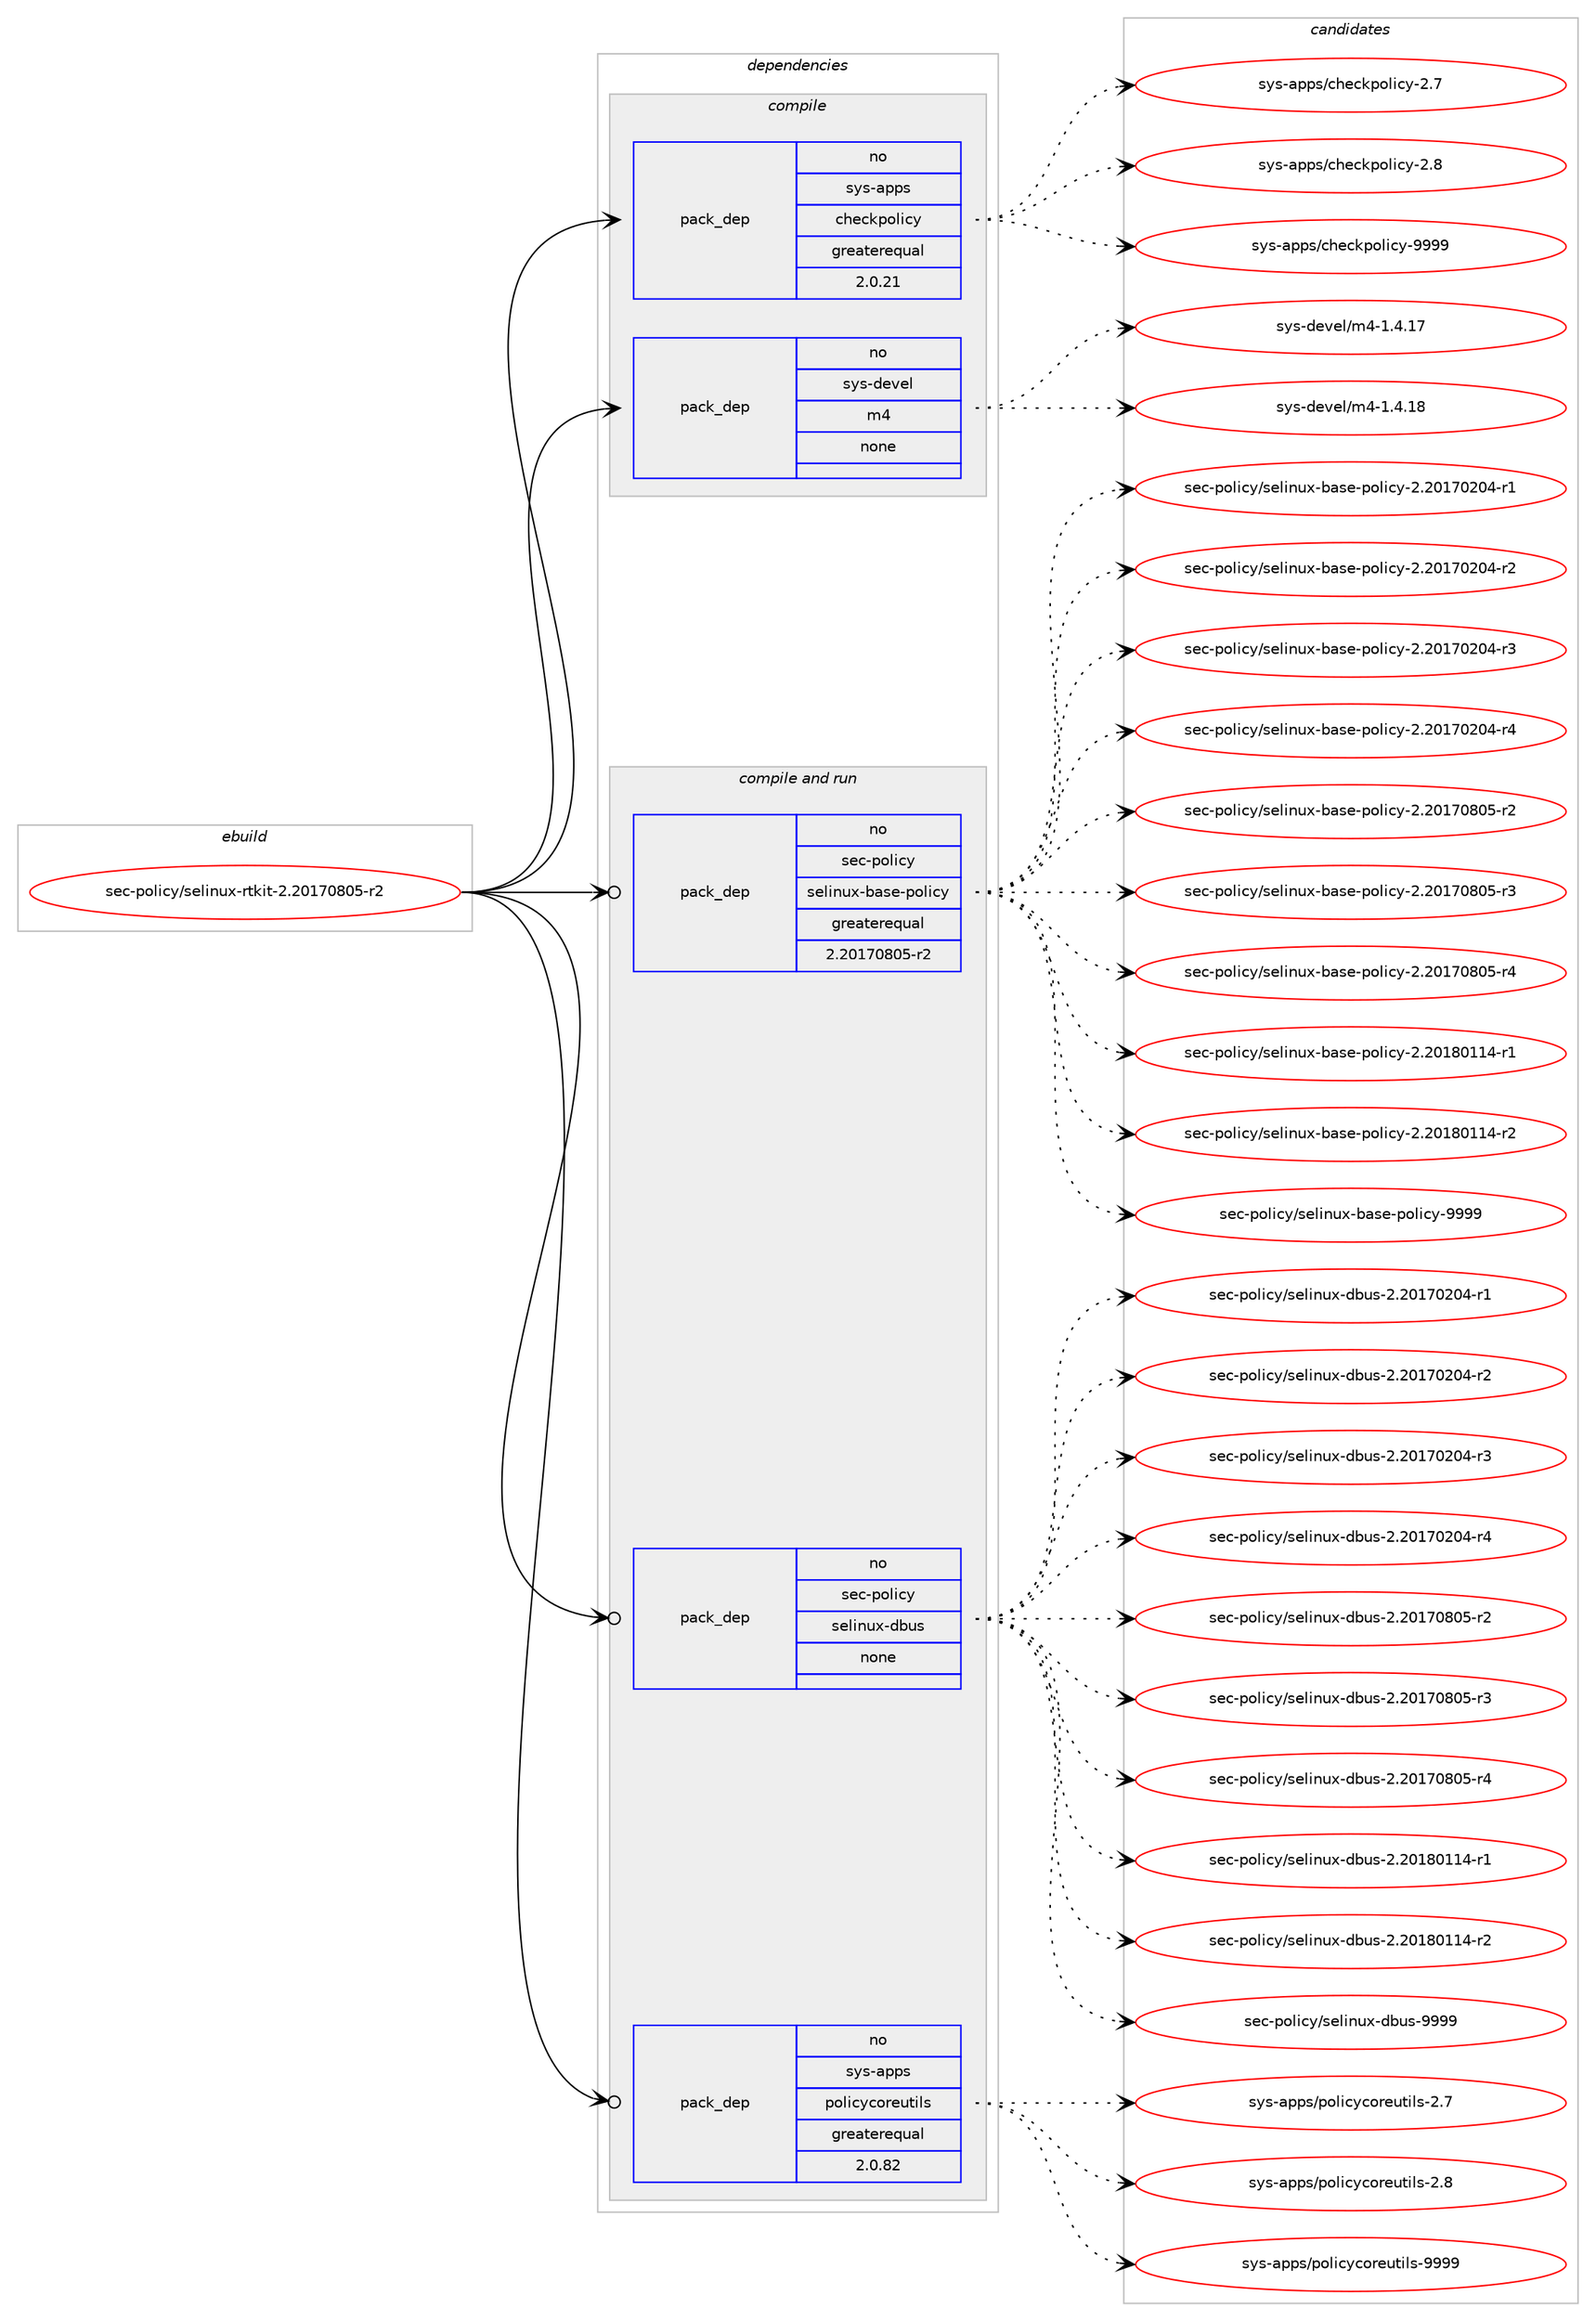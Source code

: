 digraph prolog {

# *************
# Graph options
# *************

newrank=true;
concentrate=true;
compound=true;
graph [rankdir=LR,fontname=Helvetica,fontsize=10,ranksep=1.5];#, ranksep=2.5, nodesep=0.2];
edge  [arrowhead=vee];
node  [fontname=Helvetica,fontsize=10];

# **********
# The ebuild
# **********

subgraph cluster_leftcol {
color=gray;
rank=same;
label=<<i>ebuild</i>>;
id [label="sec-policy/selinux-rtkit-2.20170805-r2", color=red, width=4, href="../sec-policy/selinux-rtkit-2.20170805-r2.svg"];
}

# ****************
# The dependencies
# ****************

subgraph cluster_midcol {
color=gray;
label=<<i>dependencies</i>>;
subgraph cluster_compile {
fillcolor="#eeeeee";
style=filled;
label=<<i>compile</i>>;
subgraph pack3363 {
dependency3605 [label=<<TABLE BORDER="0" CELLBORDER="1" CELLSPACING="0" CELLPADDING="4" WIDTH="220"><TR><TD ROWSPAN="6" CELLPADDING="30">pack_dep</TD></TR><TR><TD WIDTH="110">no</TD></TR><TR><TD>sys-apps</TD></TR><TR><TD>checkpolicy</TD></TR><TR><TD>greaterequal</TD></TR><TR><TD>2.0.21</TD></TR></TABLE>>, shape=none, color=blue];
}
id:e -> dependency3605:w [weight=20,style="solid",arrowhead="vee"];
subgraph pack3364 {
dependency3606 [label=<<TABLE BORDER="0" CELLBORDER="1" CELLSPACING="0" CELLPADDING="4" WIDTH="220"><TR><TD ROWSPAN="6" CELLPADDING="30">pack_dep</TD></TR><TR><TD WIDTH="110">no</TD></TR><TR><TD>sys-devel</TD></TR><TR><TD>m4</TD></TR><TR><TD>none</TD></TR><TR><TD></TD></TR></TABLE>>, shape=none, color=blue];
}
id:e -> dependency3606:w [weight=20,style="solid",arrowhead="vee"];
}
subgraph cluster_compileandrun {
fillcolor="#eeeeee";
style=filled;
label=<<i>compile and run</i>>;
subgraph pack3365 {
dependency3607 [label=<<TABLE BORDER="0" CELLBORDER="1" CELLSPACING="0" CELLPADDING="4" WIDTH="220"><TR><TD ROWSPAN="6" CELLPADDING="30">pack_dep</TD></TR><TR><TD WIDTH="110">no</TD></TR><TR><TD>sec-policy</TD></TR><TR><TD>selinux-base-policy</TD></TR><TR><TD>greaterequal</TD></TR><TR><TD>2.20170805-r2</TD></TR></TABLE>>, shape=none, color=blue];
}
id:e -> dependency3607:w [weight=20,style="solid",arrowhead="odotvee"];
subgraph pack3366 {
dependency3608 [label=<<TABLE BORDER="0" CELLBORDER="1" CELLSPACING="0" CELLPADDING="4" WIDTH="220"><TR><TD ROWSPAN="6" CELLPADDING="30">pack_dep</TD></TR><TR><TD WIDTH="110">no</TD></TR><TR><TD>sec-policy</TD></TR><TR><TD>selinux-dbus</TD></TR><TR><TD>none</TD></TR><TR><TD></TD></TR></TABLE>>, shape=none, color=blue];
}
id:e -> dependency3608:w [weight=20,style="solid",arrowhead="odotvee"];
subgraph pack3367 {
dependency3609 [label=<<TABLE BORDER="0" CELLBORDER="1" CELLSPACING="0" CELLPADDING="4" WIDTH="220"><TR><TD ROWSPAN="6" CELLPADDING="30">pack_dep</TD></TR><TR><TD WIDTH="110">no</TD></TR><TR><TD>sys-apps</TD></TR><TR><TD>policycoreutils</TD></TR><TR><TD>greaterequal</TD></TR><TR><TD>2.0.82</TD></TR></TABLE>>, shape=none, color=blue];
}
id:e -> dependency3609:w [weight=20,style="solid",arrowhead="odotvee"];
}
subgraph cluster_run {
fillcolor="#eeeeee";
style=filled;
label=<<i>run</i>>;
}
}

# **************
# The candidates
# **************

subgraph cluster_choices {
rank=same;
color=gray;
label=<<i>candidates</i>>;

subgraph choice3363 {
color=black;
nodesep=1;
choice11512111545971121121154799104101991071121111081059912145504655 [label="sys-apps/checkpolicy-2.7", color=red, width=4,href="../sys-apps/checkpolicy-2.7.svg"];
choice11512111545971121121154799104101991071121111081059912145504656 [label="sys-apps/checkpolicy-2.8", color=red, width=4,href="../sys-apps/checkpolicy-2.8.svg"];
choice1151211154597112112115479910410199107112111108105991214557575757 [label="sys-apps/checkpolicy-9999", color=red, width=4,href="../sys-apps/checkpolicy-9999.svg"];
dependency3605:e -> choice11512111545971121121154799104101991071121111081059912145504655:w [style=dotted,weight="100"];
dependency3605:e -> choice11512111545971121121154799104101991071121111081059912145504656:w [style=dotted,weight="100"];
dependency3605:e -> choice1151211154597112112115479910410199107112111108105991214557575757:w [style=dotted,weight="100"];
}
subgraph choice3364 {
color=black;
nodesep=1;
choice11512111545100101118101108471095245494652464955 [label="sys-devel/m4-1.4.17", color=red, width=4,href="../sys-devel/m4-1.4.17.svg"];
choice11512111545100101118101108471095245494652464956 [label="sys-devel/m4-1.4.18", color=red, width=4,href="../sys-devel/m4-1.4.18.svg"];
dependency3606:e -> choice11512111545100101118101108471095245494652464955:w [style=dotted,weight="100"];
dependency3606:e -> choice11512111545100101118101108471095245494652464956:w [style=dotted,weight="100"];
}
subgraph choice3365 {
color=black;
nodesep=1;
choice11510199451121111081059912147115101108105110117120459897115101451121111081059912145504650484955485048524511449 [label="sec-policy/selinux-base-policy-2.20170204-r1", color=red, width=4,href="../sec-policy/selinux-base-policy-2.20170204-r1.svg"];
choice11510199451121111081059912147115101108105110117120459897115101451121111081059912145504650484955485048524511450 [label="sec-policy/selinux-base-policy-2.20170204-r2", color=red, width=4,href="../sec-policy/selinux-base-policy-2.20170204-r2.svg"];
choice11510199451121111081059912147115101108105110117120459897115101451121111081059912145504650484955485048524511451 [label="sec-policy/selinux-base-policy-2.20170204-r3", color=red, width=4,href="../sec-policy/selinux-base-policy-2.20170204-r3.svg"];
choice11510199451121111081059912147115101108105110117120459897115101451121111081059912145504650484955485048524511452 [label="sec-policy/selinux-base-policy-2.20170204-r4", color=red, width=4,href="../sec-policy/selinux-base-policy-2.20170204-r4.svg"];
choice11510199451121111081059912147115101108105110117120459897115101451121111081059912145504650484955485648534511450 [label="sec-policy/selinux-base-policy-2.20170805-r2", color=red, width=4,href="../sec-policy/selinux-base-policy-2.20170805-r2.svg"];
choice11510199451121111081059912147115101108105110117120459897115101451121111081059912145504650484955485648534511451 [label="sec-policy/selinux-base-policy-2.20170805-r3", color=red, width=4,href="../sec-policy/selinux-base-policy-2.20170805-r3.svg"];
choice11510199451121111081059912147115101108105110117120459897115101451121111081059912145504650484955485648534511452 [label="sec-policy/selinux-base-policy-2.20170805-r4", color=red, width=4,href="../sec-policy/selinux-base-policy-2.20170805-r4.svg"];
choice11510199451121111081059912147115101108105110117120459897115101451121111081059912145504650484956484949524511449 [label="sec-policy/selinux-base-policy-2.20180114-r1", color=red, width=4,href="../sec-policy/selinux-base-policy-2.20180114-r1.svg"];
choice11510199451121111081059912147115101108105110117120459897115101451121111081059912145504650484956484949524511450 [label="sec-policy/selinux-base-policy-2.20180114-r2", color=red, width=4,href="../sec-policy/selinux-base-policy-2.20180114-r2.svg"];
choice1151019945112111108105991214711510110810511011712045989711510145112111108105991214557575757 [label="sec-policy/selinux-base-policy-9999", color=red, width=4,href="../sec-policy/selinux-base-policy-9999.svg"];
dependency3607:e -> choice11510199451121111081059912147115101108105110117120459897115101451121111081059912145504650484955485048524511449:w [style=dotted,weight="100"];
dependency3607:e -> choice11510199451121111081059912147115101108105110117120459897115101451121111081059912145504650484955485048524511450:w [style=dotted,weight="100"];
dependency3607:e -> choice11510199451121111081059912147115101108105110117120459897115101451121111081059912145504650484955485048524511451:w [style=dotted,weight="100"];
dependency3607:e -> choice11510199451121111081059912147115101108105110117120459897115101451121111081059912145504650484955485048524511452:w [style=dotted,weight="100"];
dependency3607:e -> choice11510199451121111081059912147115101108105110117120459897115101451121111081059912145504650484955485648534511450:w [style=dotted,weight="100"];
dependency3607:e -> choice11510199451121111081059912147115101108105110117120459897115101451121111081059912145504650484955485648534511451:w [style=dotted,weight="100"];
dependency3607:e -> choice11510199451121111081059912147115101108105110117120459897115101451121111081059912145504650484955485648534511452:w [style=dotted,weight="100"];
dependency3607:e -> choice11510199451121111081059912147115101108105110117120459897115101451121111081059912145504650484956484949524511449:w [style=dotted,weight="100"];
dependency3607:e -> choice11510199451121111081059912147115101108105110117120459897115101451121111081059912145504650484956484949524511450:w [style=dotted,weight="100"];
dependency3607:e -> choice1151019945112111108105991214711510110810511011712045989711510145112111108105991214557575757:w [style=dotted,weight="100"];
}
subgraph choice3366 {
color=black;
nodesep=1;
choice11510199451121111081059912147115101108105110117120451009811711545504650484955485048524511449 [label="sec-policy/selinux-dbus-2.20170204-r1", color=red, width=4,href="../sec-policy/selinux-dbus-2.20170204-r1.svg"];
choice11510199451121111081059912147115101108105110117120451009811711545504650484955485048524511450 [label="sec-policy/selinux-dbus-2.20170204-r2", color=red, width=4,href="../sec-policy/selinux-dbus-2.20170204-r2.svg"];
choice11510199451121111081059912147115101108105110117120451009811711545504650484955485048524511451 [label="sec-policy/selinux-dbus-2.20170204-r3", color=red, width=4,href="../sec-policy/selinux-dbus-2.20170204-r3.svg"];
choice11510199451121111081059912147115101108105110117120451009811711545504650484955485048524511452 [label="sec-policy/selinux-dbus-2.20170204-r4", color=red, width=4,href="../sec-policy/selinux-dbus-2.20170204-r4.svg"];
choice11510199451121111081059912147115101108105110117120451009811711545504650484955485648534511450 [label="sec-policy/selinux-dbus-2.20170805-r2", color=red, width=4,href="../sec-policy/selinux-dbus-2.20170805-r2.svg"];
choice11510199451121111081059912147115101108105110117120451009811711545504650484955485648534511451 [label="sec-policy/selinux-dbus-2.20170805-r3", color=red, width=4,href="../sec-policy/selinux-dbus-2.20170805-r3.svg"];
choice11510199451121111081059912147115101108105110117120451009811711545504650484955485648534511452 [label="sec-policy/selinux-dbus-2.20170805-r4", color=red, width=4,href="../sec-policy/selinux-dbus-2.20170805-r4.svg"];
choice11510199451121111081059912147115101108105110117120451009811711545504650484956484949524511449 [label="sec-policy/selinux-dbus-2.20180114-r1", color=red, width=4,href="../sec-policy/selinux-dbus-2.20180114-r1.svg"];
choice11510199451121111081059912147115101108105110117120451009811711545504650484956484949524511450 [label="sec-policy/selinux-dbus-2.20180114-r2", color=red, width=4,href="../sec-policy/selinux-dbus-2.20180114-r2.svg"];
choice1151019945112111108105991214711510110810511011712045100981171154557575757 [label="sec-policy/selinux-dbus-9999", color=red, width=4,href="../sec-policy/selinux-dbus-9999.svg"];
dependency3608:e -> choice11510199451121111081059912147115101108105110117120451009811711545504650484955485048524511449:w [style=dotted,weight="100"];
dependency3608:e -> choice11510199451121111081059912147115101108105110117120451009811711545504650484955485048524511450:w [style=dotted,weight="100"];
dependency3608:e -> choice11510199451121111081059912147115101108105110117120451009811711545504650484955485048524511451:w [style=dotted,weight="100"];
dependency3608:e -> choice11510199451121111081059912147115101108105110117120451009811711545504650484955485048524511452:w [style=dotted,weight="100"];
dependency3608:e -> choice11510199451121111081059912147115101108105110117120451009811711545504650484955485648534511450:w [style=dotted,weight="100"];
dependency3608:e -> choice11510199451121111081059912147115101108105110117120451009811711545504650484955485648534511451:w [style=dotted,weight="100"];
dependency3608:e -> choice11510199451121111081059912147115101108105110117120451009811711545504650484955485648534511452:w [style=dotted,weight="100"];
dependency3608:e -> choice11510199451121111081059912147115101108105110117120451009811711545504650484956484949524511449:w [style=dotted,weight="100"];
dependency3608:e -> choice11510199451121111081059912147115101108105110117120451009811711545504650484956484949524511450:w [style=dotted,weight="100"];
dependency3608:e -> choice1151019945112111108105991214711510110810511011712045100981171154557575757:w [style=dotted,weight="100"];
}
subgraph choice3367 {
color=black;
nodesep=1;
choice115121115459711211211547112111108105991219911111410111711610510811545504655 [label="sys-apps/policycoreutils-2.7", color=red, width=4,href="../sys-apps/policycoreutils-2.7.svg"];
choice115121115459711211211547112111108105991219911111410111711610510811545504656 [label="sys-apps/policycoreutils-2.8", color=red, width=4,href="../sys-apps/policycoreutils-2.8.svg"];
choice11512111545971121121154711211110810599121991111141011171161051081154557575757 [label="sys-apps/policycoreutils-9999", color=red, width=4,href="../sys-apps/policycoreutils-9999.svg"];
dependency3609:e -> choice115121115459711211211547112111108105991219911111410111711610510811545504655:w [style=dotted,weight="100"];
dependency3609:e -> choice115121115459711211211547112111108105991219911111410111711610510811545504656:w [style=dotted,weight="100"];
dependency3609:e -> choice11512111545971121121154711211110810599121991111141011171161051081154557575757:w [style=dotted,weight="100"];
}
}

}
